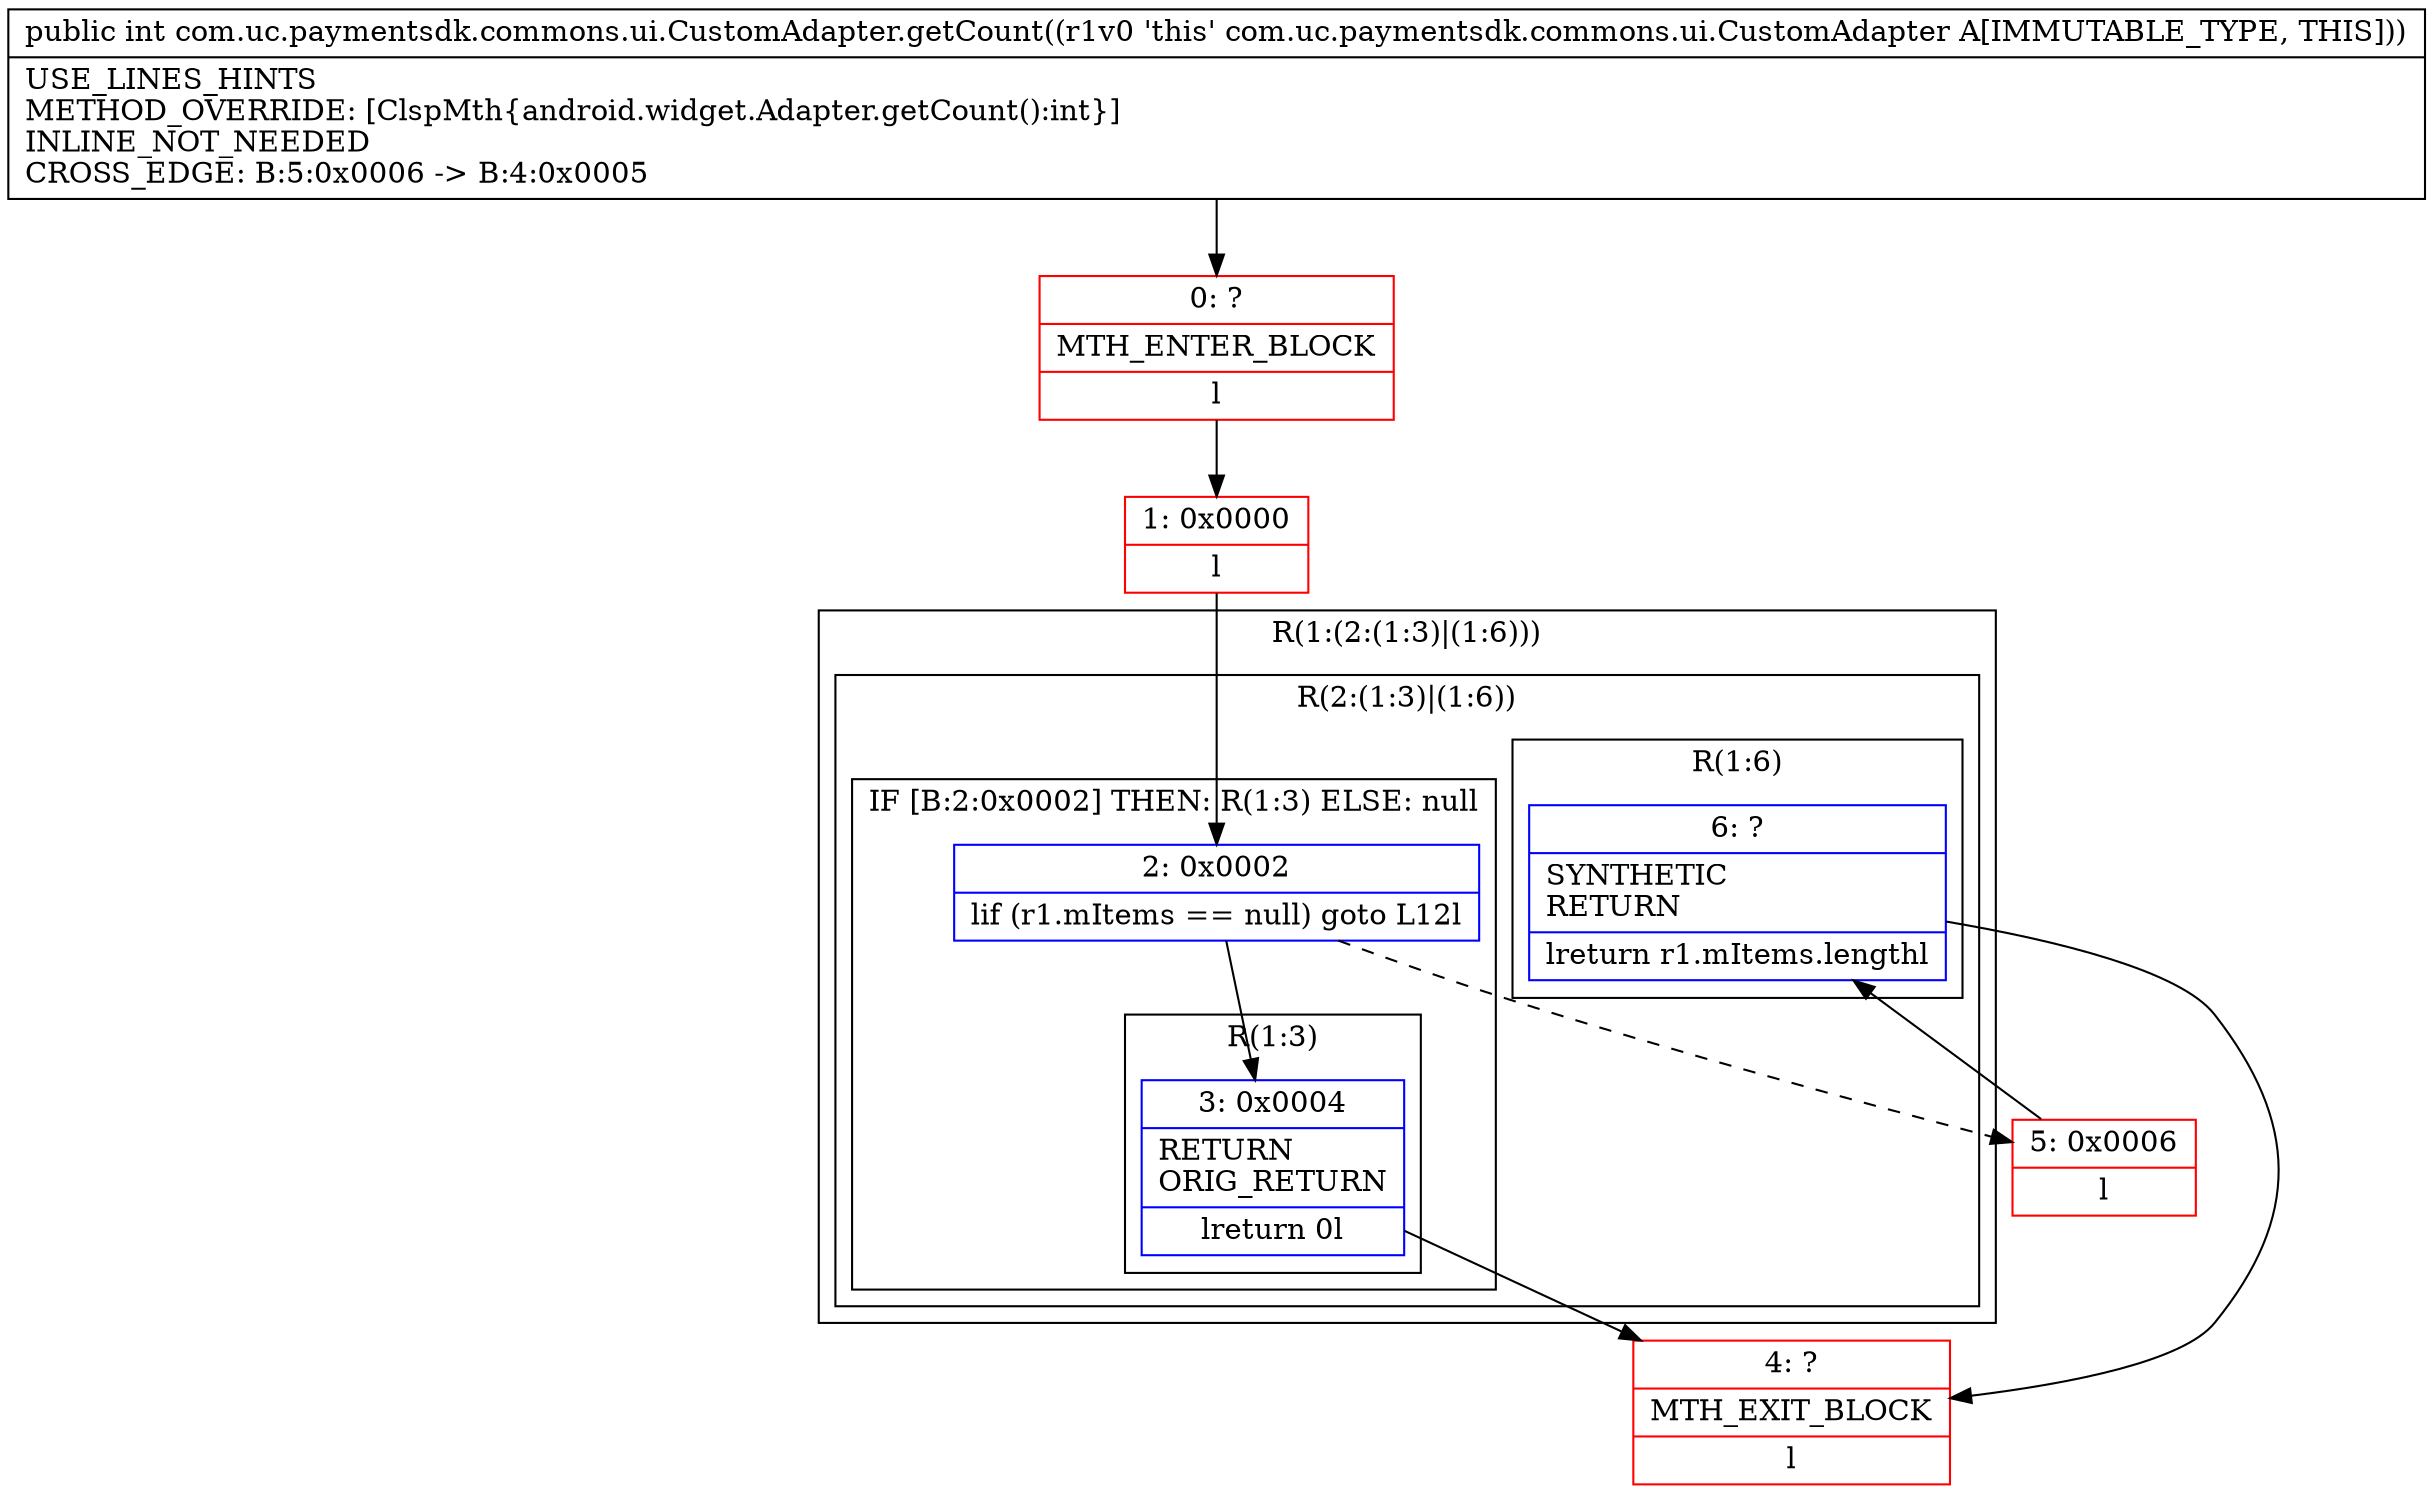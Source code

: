 digraph "CFG forcom.uc.paymentsdk.commons.ui.CustomAdapter.getCount()I" {
subgraph cluster_Region_208145104 {
label = "R(1:(2:(1:3)|(1:6)))";
node [shape=record,color=blue];
subgraph cluster_Region_1370105187 {
label = "R(2:(1:3)|(1:6))";
node [shape=record,color=blue];
subgraph cluster_IfRegion_484354289 {
label = "IF [B:2:0x0002] THEN: R(1:3) ELSE: null";
node [shape=record,color=blue];
Node_2 [shape=record,label="{2\:\ 0x0002|lif (r1.mItems == null) goto L12l}"];
subgraph cluster_Region_1170911589 {
label = "R(1:3)";
node [shape=record,color=blue];
Node_3 [shape=record,label="{3\:\ 0x0004|RETURN\lORIG_RETURN\l|lreturn 0l}"];
}
}
subgraph cluster_Region_163057030 {
label = "R(1:6)";
node [shape=record,color=blue];
Node_6 [shape=record,label="{6\:\ ?|SYNTHETIC\lRETURN\l|lreturn r1.mItems.lengthl}"];
}
}
}
Node_0 [shape=record,color=red,label="{0\:\ ?|MTH_ENTER_BLOCK\l|l}"];
Node_1 [shape=record,color=red,label="{1\:\ 0x0000|l}"];
Node_4 [shape=record,color=red,label="{4\:\ ?|MTH_EXIT_BLOCK\l|l}"];
Node_5 [shape=record,color=red,label="{5\:\ 0x0006|l}"];
MethodNode[shape=record,label="{public int com.uc.paymentsdk.commons.ui.CustomAdapter.getCount((r1v0 'this' com.uc.paymentsdk.commons.ui.CustomAdapter A[IMMUTABLE_TYPE, THIS]))  | USE_LINES_HINTS\lMETHOD_OVERRIDE: [ClspMth\{android.widget.Adapter.getCount():int\}]\lINLINE_NOT_NEEDED\lCROSS_EDGE: B:5:0x0006 \-\> B:4:0x0005\l}"];
MethodNode -> Node_0;
Node_2 -> Node_3;
Node_2 -> Node_5[style=dashed];
Node_3 -> Node_4;
Node_6 -> Node_4;
Node_0 -> Node_1;
Node_1 -> Node_2;
Node_5 -> Node_6;
}

